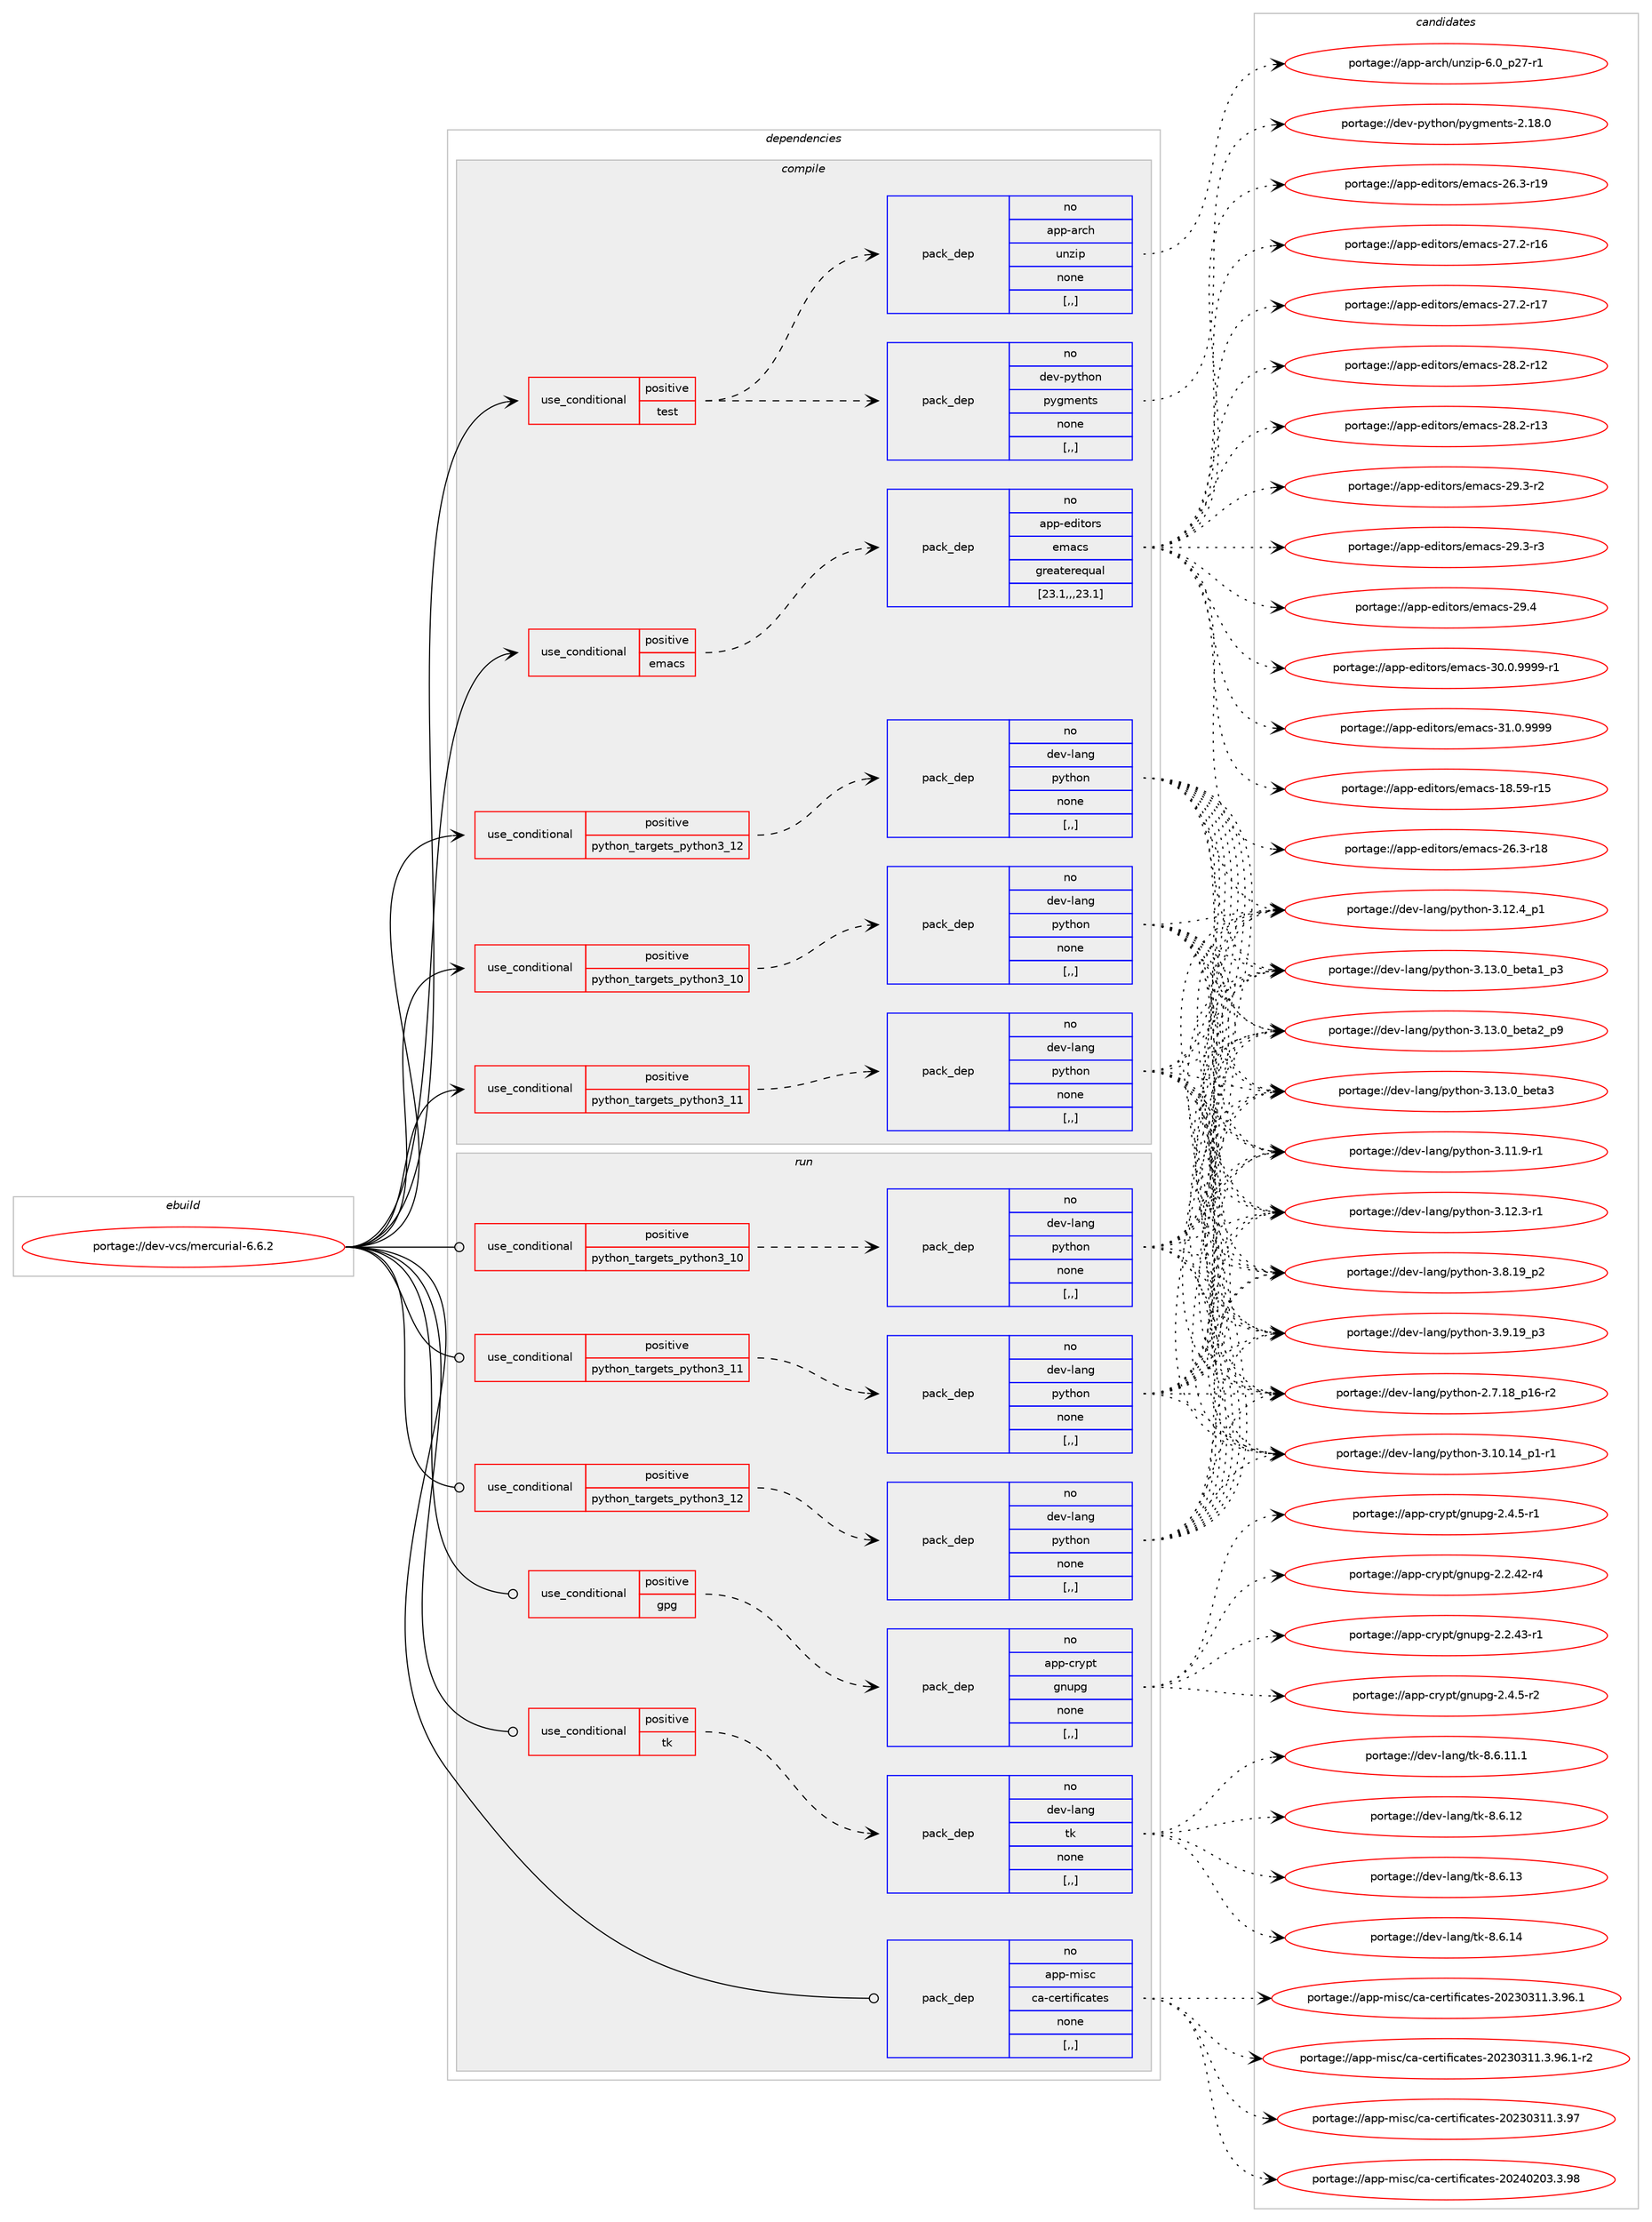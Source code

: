 digraph prolog {

# *************
# Graph options
# *************

newrank=true;
concentrate=true;
compound=true;
graph [rankdir=LR,fontname=Helvetica,fontsize=10,ranksep=1.5];#, ranksep=2.5, nodesep=0.2];
edge  [arrowhead=vee];
node  [fontname=Helvetica,fontsize=10];

# **********
# The ebuild
# **********

subgraph cluster_leftcol {
color=gray;
rank=same;
label=<<i>ebuild</i>>;
id [label="portage://dev-vcs/mercurial-6.6.2", color=red, width=4, href="../dev-vcs/mercurial-6.6.2.svg"];
}

# ****************
# The dependencies
# ****************

subgraph cluster_midcol {
color=gray;
label=<<i>dependencies</i>>;
subgraph cluster_compile {
fillcolor="#eeeeee";
style=filled;
label=<<i>compile</i>>;
subgraph cond61148 {
dependency218326 [label=<<TABLE BORDER="0" CELLBORDER="1" CELLSPACING="0" CELLPADDING="4"><TR><TD ROWSPAN="3" CELLPADDING="10">use_conditional</TD></TR><TR><TD>positive</TD></TR><TR><TD>emacs</TD></TR></TABLE>>, shape=none, color=red];
subgraph pack155734 {
dependency218327 [label=<<TABLE BORDER="0" CELLBORDER="1" CELLSPACING="0" CELLPADDING="4" WIDTH="220"><TR><TD ROWSPAN="6" CELLPADDING="30">pack_dep</TD></TR><TR><TD WIDTH="110">no</TD></TR><TR><TD>app-editors</TD></TR><TR><TD>emacs</TD></TR><TR><TD>greaterequal</TD></TR><TR><TD>[23.1,,,23.1]</TD></TR></TABLE>>, shape=none, color=blue];
}
dependency218326:e -> dependency218327:w [weight=20,style="dashed",arrowhead="vee"];
}
id:e -> dependency218326:w [weight=20,style="solid",arrowhead="vee"];
subgraph cond61149 {
dependency218328 [label=<<TABLE BORDER="0" CELLBORDER="1" CELLSPACING="0" CELLPADDING="4"><TR><TD ROWSPAN="3" CELLPADDING="10">use_conditional</TD></TR><TR><TD>positive</TD></TR><TR><TD>python_targets_python3_10</TD></TR></TABLE>>, shape=none, color=red];
subgraph pack155735 {
dependency218329 [label=<<TABLE BORDER="0" CELLBORDER="1" CELLSPACING="0" CELLPADDING="4" WIDTH="220"><TR><TD ROWSPAN="6" CELLPADDING="30">pack_dep</TD></TR><TR><TD WIDTH="110">no</TD></TR><TR><TD>dev-lang</TD></TR><TR><TD>python</TD></TR><TR><TD>none</TD></TR><TR><TD>[,,]</TD></TR></TABLE>>, shape=none, color=blue];
}
dependency218328:e -> dependency218329:w [weight=20,style="dashed",arrowhead="vee"];
}
id:e -> dependency218328:w [weight=20,style="solid",arrowhead="vee"];
subgraph cond61150 {
dependency218330 [label=<<TABLE BORDER="0" CELLBORDER="1" CELLSPACING="0" CELLPADDING="4"><TR><TD ROWSPAN="3" CELLPADDING="10">use_conditional</TD></TR><TR><TD>positive</TD></TR><TR><TD>python_targets_python3_11</TD></TR></TABLE>>, shape=none, color=red];
subgraph pack155736 {
dependency218331 [label=<<TABLE BORDER="0" CELLBORDER="1" CELLSPACING="0" CELLPADDING="4" WIDTH="220"><TR><TD ROWSPAN="6" CELLPADDING="30">pack_dep</TD></TR><TR><TD WIDTH="110">no</TD></TR><TR><TD>dev-lang</TD></TR><TR><TD>python</TD></TR><TR><TD>none</TD></TR><TR><TD>[,,]</TD></TR></TABLE>>, shape=none, color=blue];
}
dependency218330:e -> dependency218331:w [weight=20,style="dashed",arrowhead="vee"];
}
id:e -> dependency218330:w [weight=20,style="solid",arrowhead="vee"];
subgraph cond61151 {
dependency218332 [label=<<TABLE BORDER="0" CELLBORDER="1" CELLSPACING="0" CELLPADDING="4"><TR><TD ROWSPAN="3" CELLPADDING="10">use_conditional</TD></TR><TR><TD>positive</TD></TR><TR><TD>python_targets_python3_12</TD></TR></TABLE>>, shape=none, color=red];
subgraph pack155737 {
dependency218333 [label=<<TABLE BORDER="0" CELLBORDER="1" CELLSPACING="0" CELLPADDING="4" WIDTH="220"><TR><TD ROWSPAN="6" CELLPADDING="30">pack_dep</TD></TR><TR><TD WIDTH="110">no</TD></TR><TR><TD>dev-lang</TD></TR><TR><TD>python</TD></TR><TR><TD>none</TD></TR><TR><TD>[,,]</TD></TR></TABLE>>, shape=none, color=blue];
}
dependency218332:e -> dependency218333:w [weight=20,style="dashed",arrowhead="vee"];
}
id:e -> dependency218332:w [weight=20,style="solid",arrowhead="vee"];
subgraph cond61152 {
dependency218334 [label=<<TABLE BORDER="0" CELLBORDER="1" CELLSPACING="0" CELLPADDING="4"><TR><TD ROWSPAN="3" CELLPADDING="10">use_conditional</TD></TR><TR><TD>positive</TD></TR><TR><TD>test</TD></TR></TABLE>>, shape=none, color=red];
subgraph pack155738 {
dependency218335 [label=<<TABLE BORDER="0" CELLBORDER="1" CELLSPACING="0" CELLPADDING="4" WIDTH="220"><TR><TD ROWSPAN="6" CELLPADDING="30">pack_dep</TD></TR><TR><TD WIDTH="110">no</TD></TR><TR><TD>app-arch</TD></TR><TR><TD>unzip</TD></TR><TR><TD>none</TD></TR><TR><TD>[,,]</TD></TR></TABLE>>, shape=none, color=blue];
}
dependency218334:e -> dependency218335:w [weight=20,style="dashed",arrowhead="vee"];
subgraph pack155739 {
dependency218336 [label=<<TABLE BORDER="0" CELLBORDER="1" CELLSPACING="0" CELLPADDING="4" WIDTH="220"><TR><TD ROWSPAN="6" CELLPADDING="30">pack_dep</TD></TR><TR><TD WIDTH="110">no</TD></TR><TR><TD>dev-python</TD></TR><TR><TD>pygments</TD></TR><TR><TD>none</TD></TR><TR><TD>[,,]</TD></TR></TABLE>>, shape=none, color=blue];
}
dependency218334:e -> dependency218336:w [weight=20,style="dashed",arrowhead="vee"];
}
id:e -> dependency218334:w [weight=20,style="solid",arrowhead="vee"];
}
subgraph cluster_compileandrun {
fillcolor="#eeeeee";
style=filled;
label=<<i>compile and run</i>>;
}
subgraph cluster_run {
fillcolor="#eeeeee";
style=filled;
label=<<i>run</i>>;
subgraph cond61153 {
dependency218337 [label=<<TABLE BORDER="0" CELLBORDER="1" CELLSPACING="0" CELLPADDING="4"><TR><TD ROWSPAN="3" CELLPADDING="10">use_conditional</TD></TR><TR><TD>positive</TD></TR><TR><TD>gpg</TD></TR></TABLE>>, shape=none, color=red];
subgraph pack155740 {
dependency218338 [label=<<TABLE BORDER="0" CELLBORDER="1" CELLSPACING="0" CELLPADDING="4" WIDTH="220"><TR><TD ROWSPAN="6" CELLPADDING="30">pack_dep</TD></TR><TR><TD WIDTH="110">no</TD></TR><TR><TD>app-crypt</TD></TR><TR><TD>gnupg</TD></TR><TR><TD>none</TD></TR><TR><TD>[,,]</TD></TR></TABLE>>, shape=none, color=blue];
}
dependency218337:e -> dependency218338:w [weight=20,style="dashed",arrowhead="vee"];
}
id:e -> dependency218337:w [weight=20,style="solid",arrowhead="odot"];
subgraph cond61154 {
dependency218339 [label=<<TABLE BORDER="0" CELLBORDER="1" CELLSPACING="0" CELLPADDING="4"><TR><TD ROWSPAN="3" CELLPADDING="10">use_conditional</TD></TR><TR><TD>positive</TD></TR><TR><TD>python_targets_python3_10</TD></TR></TABLE>>, shape=none, color=red];
subgraph pack155741 {
dependency218340 [label=<<TABLE BORDER="0" CELLBORDER="1" CELLSPACING="0" CELLPADDING="4" WIDTH="220"><TR><TD ROWSPAN="6" CELLPADDING="30">pack_dep</TD></TR><TR><TD WIDTH="110">no</TD></TR><TR><TD>dev-lang</TD></TR><TR><TD>python</TD></TR><TR><TD>none</TD></TR><TR><TD>[,,]</TD></TR></TABLE>>, shape=none, color=blue];
}
dependency218339:e -> dependency218340:w [weight=20,style="dashed",arrowhead="vee"];
}
id:e -> dependency218339:w [weight=20,style="solid",arrowhead="odot"];
subgraph cond61155 {
dependency218341 [label=<<TABLE BORDER="0" CELLBORDER="1" CELLSPACING="0" CELLPADDING="4"><TR><TD ROWSPAN="3" CELLPADDING="10">use_conditional</TD></TR><TR><TD>positive</TD></TR><TR><TD>python_targets_python3_11</TD></TR></TABLE>>, shape=none, color=red];
subgraph pack155742 {
dependency218342 [label=<<TABLE BORDER="0" CELLBORDER="1" CELLSPACING="0" CELLPADDING="4" WIDTH="220"><TR><TD ROWSPAN="6" CELLPADDING="30">pack_dep</TD></TR><TR><TD WIDTH="110">no</TD></TR><TR><TD>dev-lang</TD></TR><TR><TD>python</TD></TR><TR><TD>none</TD></TR><TR><TD>[,,]</TD></TR></TABLE>>, shape=none, color=blue];
}
dependency218341:e -> dependency218342:w [weight=20,style="dashed",arrowhead="vee"];
}
id:e -> dependency218341:w [weight=20,style="solid",arrowhead="odot"];
subgraph cond61156 {
dependency218343 [label=<<TABLE BORDER="0" CELLBORDER="1" CELLSPACING="0" CELLPADDING="4"><TR><TD ROWSPAN="3" CELLPADDING="10">use_conditional</TD></TR><TR><TD>positive</TD></TR><TR><TD>python_targets_python3_12</TD></TR></TABLE>>, shape=none, color=red];
subgraph pack155743 {
dependency218344 [label=<<TABLE BORDER="0" CELLBORDER="1" CELLSPACING="0" CELLPADDING="4" WIDTH="220"><TR><TD ROWSPAN="6" CELLPADDING="30">pack_dep</TD></TR><TR><TD WIDTH="110">no</TD></TR><TR><TD>dev-lang</TD></TR><TR><TD>python</TD></TR><TR><TD>none</TD></TR><TR><TD>[,,]</TD></TR></TABLE>>, shape=none, color=blue];
}
dependency218343:e -> dependency218344:w [weight=20,style="dashed",arrowhead="vee"];
}
id:e -> dependency218343:w [weight=20,style="solid",arrowhead="odot"];
subgraph cond61157 {
dependency218345 [label=<<TABLE BORDER="0" CELLBORDER="1" CELLSPACING="0" CELLPADDING="4"><TR><TD ROWSPAN="3" CELLPADDING="10">use_conditional</TD></TR><TR><TD>positive</TD></TR><TR><TD>tk</TD></TR></TABLE>>, shape=none, color=red];
subgraph pack155744 {
dependency218346 [label=<<TABLE BORDER="0" CELLBORDER="1" CELLSPACING="0" CELLPADDING="4" WIDTH="220"><TR><TD ROWSPAN="6" CELLPADDING="30">pack_dep</TD></TR><TR><TD WIDTH="110">no</TD></TR><TR><TD>dev-lang</TD></TR><TR><TD>tk</TD></TR><TR><TD>none</TD></TR><TR><TD>[,,]</TD></TR></TABLE>>, shape=none, color=blue];
}
dependency218345:e -> dependency218346:w [weight=20,style="dashed",arrowhead="vee"];
}
id:e -> dependency218345:w [weight=20,style="solid",arrowhead="odot"];
subgraph pack155745 {
dependency218347 [label=<<TABLE BORDER="0" CELLBORDER="1" CELLSPACING="0" CELLPADDING="4" WIDTH="220"><TR><TD ROWSPAN="6" CELLPADDING="30">pack_dep</TD></TR><TR><TD WIDTH="110">no</TD></TR><TR><TD>app-misc</TD></TR><TR><TD>ca-certificates</TD></TR><TR><TD>none</TD></TR><TR><TD>[,,]</TD></TR></TABLE>>, shape=none, color=blue];
}
id:e -> dependency218347:w [weight=20,style="solid",arrowhead="odot"];
}
}

# **************
# The candidates
# **************

subgraph cluster_choices {
rank=same;
color=gray;
label=<<i>candidates</i>>;

subgraph choice155734 {
color=black;
nodesep=1;
choice9711211245101100105116111114115471011099799115454956465357451144953 [label="portage://app-editors/emacs-18.59-r15", color=red, width=4,href="../app-editors/emacs-18.59-r15.svg"];
choice97112112451011001051161111141154710110997991154550544651451144956 [label="portage://app-editors/emacs-26.3-r18", color=red, width=4,href="../app-editors/emacs-26.3-r18.svg"];
choice97112112451011001051161111141154710110997991154550544651451144957 [label="portage://app-editors/emacs-26.3-r19", color=red, width=4,href="../app-editors/emacs-26.3-r19.svg"];
choice97112112451011001051161111141154710110997991154550554650451144954 [label="portage://app-editors/emacs-27.2-r16", color=red, width=4,href="../app-editors/emacs-27.2-r16.svg"];
choice97112112451011001051161111141154710110997991154550554650451144955 [label="portage://app-editors/emacs-27.2-r17", color=red, width=4,href="../app-editors/emacs-27.2-r17.svg"];
choice97112112451011001051161111141154710110997991154550564650451144950 [label="portage://app-editors/emacs-28.2-r12", color=red, width=4,href="../app-editors/emacs-28.2-r12.svg"];
choice97112112451011001051161111141154710110997991154550564650451144951 [label="portage://app-editors/emacs-28.2-r13", color=red, width=4,href="../app-editors/emacs-28.2-r13.svg"];
choice971121124510110010511611111411547101109979911545505746514511450 [label="portage://app-editors/emacs-29.3-r2", color=red, width=4,href="../app-editors/emacs-29.3-r2.svg"];
choice971121124510110010511611111411547101109979911545505746514511451 [label="portage://app-editors/emacs-29.3-r3", color=red, width=4,href="../app-editors/emacs-29.3-r3.svg"];
choice97112112451011001051161111141154710110997991154550574652 [label="portage://app-editors/emacs-29.4", color=red, width=4,href="../app-editors/emacs-29.4.svg"];
choice9711211245101100105116111114115471011099799115455148464846575757574511449 [label="portage://app-editors/emacs-30.0.9999-r1", color=red, width=4,href="../app-editors/emacs-30.0.9999-r1.svg"];
choice971121124510110010511611111411547101109979911545514946484657575757 [label="portage://app-editors/emacs-31.0.9999", color=red, width=4,href="../app-editors/emacs-31.0.9999.svg"];
dependency218327:e -> choice9711211245101100105116111114115471011099799115454956465357451144953:w [style=dotted,weight="100"];
dependency218327:e -> choice97112112451011001051161111141154710110997991154550544651451144956:w [style=dotted,weight="100"];
dependency218327:e -> choice97112112451011001051161111141154710110997991154550544651451144957:w [style=dotted,weight="100"];
dependency218327:e -> choice97112112451011001051161111141154710110997991154550554650451144954:w [style=dotted,weight="100"];
dependency218327:e -> choice97112112451011001051161111141154710110997991154550554650451144955:w [style=dotted,weight="100"];
dependency218327:e -> choice97112112451011001051161111141154710110997991154550564650451144950:w [style=dotted,weight="100"];
dependency218327:e -> choice97112112451011001051161111141154710110997991154550564650451144951:w [style=dotted,weight="100"];
dependency218327:e -> choice971121124510110010511611111411547101109979911545505746514511450:w [style=dotted,weight="100"];
dependency218327:e -> choice971121124510110010511611111411547101109979911545505746514511451:w [style=dotted,weight="100"];
dependency218327:e -> choice97112112451011001051161111141154710110997991154550574652:w [style=dotted,weight="100"];
dependency218327:e -> choice9711211245101100105116111114115471011099799115455148464846575757574511449:w [style=dotted,weight="100"];
dependency218327:e -> choice971121124510110010511611111411547101109979911545514946484657575757:w [style=dotted,weight="100"];
}
subgraph choice155735 {
color=black;
nodesep=1;
choice100101118451089711010347112121116104111110455046554649569511249544511450 [label="portage://dev-lang/python-2.7.18_p16-r2", color=red, width=4,href="../dev-lang/python-2.7.18_p16-r2.svg"];
choice100101118451089711010347112121116104111110455146494846495295112494511449 [label="portage://dev-lang/python-3.10.14_p1-r1", color=red, width=4,href="../dev-lang/python-3.10.14_p1-r1.svg"];
choice100101118451089711010347112121116104111110455146494946574511449 [label="portage://dev-lang/python-3.11.9-r1", color=red, width=4,href="../dev-lang/python-3.11.9-r1.svg"];
choice100101118451089711010347112121116104111110455146495046514511449 [label="portage://dev-lang/python-3.12.3-r1", color=red, width=4,href="../dev-lang/python-3.12.3-r1.svg"];
choice100101118451089711010347112121116104111110455146495046529511249 [label="portage://dev-lang/python-3.12.4_p1", color=red, width=4,href="../dev-lang/python-3.12.4_p1.svg"];
choice10010111845108971101034711212111610411111045514649514648959810111697499511251 [label="portage://dev-lang/python-3.13.0_beta1_p3", color=red, width=4,href="../dev-lang/python-3.13.0_beta1_p3.svg"];
choice10010111845108971101034711212111610411111045514649514648959810111697509511257 [label="portage://dev-lang/python-3.13.0_beta2_p9", color=red, width=4,href="../dev-lang/python-3.13.0_beta2_p9.svg"];
choice1001011184510897110103471121211161041111104551464951464895981011169751 [label="portage://dev-lang/python-3.13.0_beta3", color=red, width=4,href="../dev-lang/python-3.13.0_beta3.svg"];
choice100101118451089711010347112121116104111110455146564649579511250 [label="portage://dev-lang/python-3.8.19_p2", color=red, width=4,href="../dev-lang/python-3.8.19_p2.svg"];
choice100101118451089711010347112121116104111110455146574649579511251 [label="portage://dev-lang/python-3.9.19_p3", color=red, width=4,href="../dev-lang/python-3.9.19_p3.svg"];
dependency218329:e -> choice100101118451089711010347112121116104111110455046554649569511249544511450:w [style=dotted,weight="100"];
dependency218329:e -> choice100101118451089711010347112121116104111110455146494846495295112494511449:w [style=dotted,weight="100"];
dependency218329:e -> choice100101118451089711010347112121116104111110455146494946574511449:w [style=dotted,weight="100"];
dependency218329:e -> choice100101118451089711010347112121116104111110455146495046514511449:w [style=dotted,weight="100"];
dependency218329:e -> choice100101118451089711010347112121116104111110455146495046529511249:w [style=dotted,weight="100"];
dependency218329:e -> choice10010111845108971101034711212111610411111045514649514648959810111697499511251:w [style=dotted,weight="100"];
dependency218329:e -> choice10010111845108971101034711212111610411111045514649514648959810111697509511257:w [style=dotted,weight="100"];
dependency218329:e -> choice1001011184510897110103471121211161041111104551464951464895981011169751:w [style=dotted,weight="100"];
dependency218329:e -> choice100101118451089711010347112121116104111110455146564649579511250:w [style=dotted,weight="100"];
dependency218329:e -> choice100101118451089711010347112121116104111110455146574649579511251:w [style=dotted,weight="100"];
}
subgraph choice155736 {
color=black;
nodesep=1;
choice100101118451089711010347112121116104111110455046554649569511249544511450 [label="portage://dev-lang/python-2.7.18_p16-r2", color=red, width=4,href="../dev-lang/python-2.7.18_p16-r2.svg"];
choice100101118451089711010347112121116104111110455146494846495295112494511449 [label="portage://dev-lang/python-3.10.14_p1-r1", color=red, width=4,href="../dev-lang/python-3.10.14_p1-r1.svg"];
choice100101118451089711010347112121116104111110455146494946574511449 [label="portage://dev-lang/python-3.11.9-r1", color=red, width=4,href="../dev-lang/python-3.11.9-r1.svg"];
choice100101118451089711010347112121116104111110455146495046514511449 [label="portage://dev-lang/python-3.12.3-r1", color=red, width=4,href="../dev-lang/python-3.12.3-r1.svg"];
choice100101118451089711010347112121116104111110455146495046529511249 [label="portage://dev-lang/python-3.12.4_p1", color=red, width=4,href="../dev-lang/python-3.12.4_p1.svg"];
choice10010111845108971101034711212111610411111045514649514648959810111697499511251 [label="portage://dev-lang/python-3.13.0_beta1_p3", color=red, width=4,href="../dev-lang/python-3.13.0_beta1_p3.svg"];
choice10010111845108971101034711212111610411111045514649514648959810111697509511257 [label="portage://dev-lang/python-3.13.0_beta2_p9", color=red, width=4,href="../dev-lang/python-3.13.0_beta2_p9.svg"];
choice1001011184510897110103471121211161041111104551464951464895981011169751 [label="portage://dev-lang/python-3.13.0_beta3", color=red, width=4,href="../dev-lang/python-3.13.0_beta3.svg"];
choice100101118451089711010347112121116104111110455146564649579511250 [label="portage://dev-lang/python-3.8.19_p2", color=red, width=4,href="../dev-lang/python-3.8.19_p2.svg"];
choice100101118451089711010347112121116104111110455146574649579511251 [label="portage://dev-lang/python-3.9.19_p3", color=red, width=4,href="../dev-lang/python-3.9.19_p3.svg"];
dependency218331:e -> choice100101118451089711010347112121116104111110455046554649569511249544511450:w [style=dotted,weight="100"];
dependency218331:e -> choice100101118451089711010347112121116104111110455146494846495295112494511449:w [style=dotted,weight="100"];
dependency218331:e -> choice100101118451089711010347112121116104111110455146494946574511449:w [style=dotted,weight="100"];
dependency218331:e -> choice100101118451089711010347112121116104111110455146495046514511449:w [style=dotted,weight="100"];
dependency218331:e -> choice100101118451089711010347112121116104111110455146495046529511249:w [style=dotted,weight="100"];
dependency218331:e -> choice10010111845108971101034711212111610411111045514649514648959810111697499511251:w [style=dotted,weight="100"];
dependency218331:e -> choice10010111845108971101034711212111610411111045514649514648959810111697509511257:w [style=dotted,weight="100"];
dependency218331:e -> choice1001011184510897110103471121211161041111104551464951464895981011169751:w [style=dotted,weight="100"];
dependency218331:e -> choice100101118451089711010347112121116104111110455146564649579511250:w [style=dotted,weight="100"];
dependency218331:e -> choice100101118451089711010347112121116104111110455146574649579511251:w [style=dotted,weight="100"];
}
subgraph choice155737 {
color=black;
nodesep=1;
choice100101118451089711010347112121116104111110455046554649569511249544511450 [label="portage://dev-lang/python-2.7.18_p16-r2", color=red, width=4,href="../dev-lang/python-2.7.18_p16-r2.svg"];
choice100101118451089711010347112121116104111110455146494846495295112494511449 [label="portage://dev-lang/python-3.10.14_p1-r1", color=red, width=4,href="../dev-lang/python-3.10.14_p1-r1.svg"];
choice100101118451089711010347112121116104111110455146494946574511449 [label="portage://dev-lang/python-3.11.9-r1", color=red, width=4,href="../dev-lang/python-3.11.9-r1.svg"];
choice100101118451089711010347112121116104111110455146495046514511449 [label="portage://dev-lang/python-3.12.3-r1", color=red, width=4,href="../dev-lang/python-3.12.3-r1.svg"];
choice100101118451089711010347112121116104111110455146495046529511249 [label="portage://dev-lang/python-3.12.4_p1", color=red, width=4,href="../dev-lang/python-3.12.4_p1.svg"];
choice10010111845108971101034711212111610411111045514649514648959810111697499511251 [label="portage://dev-lang/python-3.13.0_beta1_p3", color=red, width=4,href="../dev-lang/python-3.13.0_beta1_p3.svg"];
choice10010111845108971101034711212111610411111045514649514648959810111697509511257 [label="portage://dev-lang/python-3.13.0_beta2_p9", color=red, width=4,href="../dev-lang/python-3.13.0_beta2_p9.svg"];
choice1001011184510897110103471121211161041111104551464951464895981011169751 [label="portage://dev-lang/python-3.13.0_beta3", color=red, width=4,href="../dev-lang/python-3.13.0_beta3.svg"];
choice100101118451089711010347112121116104111110455146564649579511250 [label="portage://dev-lang/python-3.8.19_p2", color=red, width=4,href="../dev-lang/python-3.8.19_p2.svg"];
choice100101118451089711010347112121116104111110455146574649579511251 [label="portage://dev-lang/python-3.9.19_p3", color=red, width=4,href="../dev-lang/python-3.9.19_p3.svg"];
dependency218333:e -> choice100101118451089711010347112121116104111110455046554649569511249544511450:w [style=dotted,weight="100"];
dependency218333:e -> choice100101118451089711010347112121116104111110455146494846495295112494511449:w [style=dotted,weight="100"];
dependency218333:e -> choice100101118451089711010347112121116104111110455146494946574511449:w [style=dotted,weight="100"];
dependency218333:e -> choice100101118451089711010347112121116104111110455146495046514511449:w [style=dotted,weight="100"];
dependency218333:e -> choice100101118451089711010347112121116104111110455146495046529511249:w [style=dotted,weight="100"];
dependency218333:e -> choice10010111845108971101034711212111610411111045514649514648959810111697499511251:w [style=dotted,weight="100"];
dependency218333:e -> choice10010111845108971101034711212111610411111045514649514648959810111697509511257:w [style=dotted,weight="100"];
dependency218333:e -> choice1001011184510897110103471121211161041111104551464951464895981011169751:w [style=dotted,weight="100"];
dependency218333:e -> choice100101118451089711010347112121116104111110455146564649579511250:w [style=dotted,weight="100"];
dependency218333:e -> choice100101118451089711010347112121116104111110455146574649579511251:w [style=dotted,weight="100"];
}
subgraph choice155738 {
color=black;
nodesep=1;
choice9711211245971149910447117110122105112455446489511250554511449 [label="portage://app-arch/unzip-6.0_p27-r1", color=red, width=4,href="../app-arch/unzip-6.0_p27-r1.svg"];
dependency218335:e -> choice9711211245971149910447117110122105112455446489511250554511449:w [style=dotted,weight="100"];
}
subgraph choice155739 {
color=black;
nodesep=1;
choice100101118451121211161041111104711212110310910111011611545504649564648 [label="portage://dev-python/pygments-2.18.0", color=red, width=4,href="../dev-python/pygments-2.18.0.svg"];
dependency218336:e -> choice100101118451121211161041111104711212110310910111011611545504649564648:w [style=dotted,weight="100"];
}
subgraph choice155740 {
color=black;
nodesep=1;
choice97112112459911412111211647103110117112103455046504652504511452 [label="portage://app-crypt/gnupg-2.2.42-r4", color=red, width=4,href="../app-crypt/gnupg-2.2.42-r4.svg"];
choice97112112459911412111211647103110117112103455046504652514511449 [label="portage://app-crypt/gnupg-2.2.43-r1", color=red, width=4,href="../app-crypt/gnupg-2.2.43-r1.svg"];
choice971121124599114121112116471031101171121034550465246534511449 [label="portage://app-crypt/gnupg-2.4.5-r1", color=red, width=4,href="../app-crypt/gnupg-2.4.5-r1.svg"];
choice971121124599114121112116471031101171121034550465246534511450 [label="portage://app-crypt/gnupg-2.4.5-r2", color=red, width=4,href="../app-crypt/gnupg-2.4.5-r2.svg"];
dependency218338:e -> choice97112112459911412111211647103110117112103455046504652504511452:w [style=dotted,weight="100"];
dependency218338:e -> choice97112112459911412111211647103110117112103455046504652514511449:w [style=dotted,weight="100"];
dependency218338:e -> choice971121124599114121112116471031101171121034550465246534511449:w [style=dotted,weight="100"];
dependency218338:e -> choice971121124599114121112116471031101171121034550465246534511450:w [style=dotted,weight="100"];
}
subgraph choice155741 {
color=black;
nodesep=1;
choice100101118451089711010347112121116104111110455046554649569511249544511450 [label="portage://dev-lang/python-2.7.18_p16-r2", color=red, width=4,href="../dev-lang/python-2.7.18_p16-r2.svg"];
choice100101118451089711010347112121116104111110455146494846495295112494511449 [label="portage://dev-lang/python-3.10.14_p1-r1", color=red, width=4,href="../dev-lang/python-3.10.14_p1-r1.svg"];
choice100101118451089711010347112121116104111110455146494946574511449 [label="portage://dev-lang/python-3.11.9-r1", color=red, width=4,href="../dev-lang/python-3.11.9-r1.svg"];
choice100101118451089711010347112121116104111110455146495046514511449 [label="portage://dev-lang/python-3.12.3-r1", color=red, width=4,href="../dev-lang/python-3.12.3-r1.svg"];
choice100101118451089711010347112121116104111110455146495046529511249 [label="portage://dev-lang/python-3.12.4_p1", color=red, width=4,href="../dev-lang/python-3.12.4_p1.svg"];
choice10010111845108971101034711212111610411111045514649514648959810111697499511251 [label="portage://dev-lang/python-3.13.0_beta1_p3", color=red, width=4,href="../dev-lang/python-3.13.0_beta1_p3.svg"];
choice10010111845108971101034711212111610411111045514649514648959810111697509511257 [label="portage://dev-lang/python-3.13.0_beta2_p9", color=red, width=4,href="../dev-lang/python-3.13.0_beta2_p9.svg"];
choice1001011184510897110103471121211161041111104551464951464895981011169751 [label="portage://dev-lang/python-3.13.0_beta3", color=red, width=4,href="../dev-lang/python-3.13.0_beta3.svg"];
choice100101118451089711010347112121116104111110455146564649579511250 [label="portage://dev-lang/python-3.8.19_p2", color=red, width=4,href="../dev-lang/python-3.8.19_p2.svg"];
choice100101118451089711010347112121116104111110455146574649579511251 [label="portage://dev-lang/python-3.9.19_p3", color=red, width=4,href="../dev-lang/python-3.9.19_p3.svg"];
dependency218340:e -> choice100101118451089711010347112121116104111110455046554649569511249544511450:w [style=dotted,weight="100"];
dependency218340:e -> choice100101118451089711010347112121116104111110455146494846495295112494511449:w [style=dotted,weight="100"];
dependency218340:e -> choice100101118451089711010347112121116104111110455146494946574511449:w [style=dotted,weight="100"];
dependency218340:e -> choice100101118451089711010347112121116104111110455146495046514511449:w [style=dotted,weight="100"];
dependency218340:e -> choice100101118451089711010347112121116104111110455146495046529511249:w [style=dotted,weight="100"];
dependency218340:e -> choice10010111845108971101034711212111610411111045514649514648959810111697499511251:w [style=dotted,weight="100"];
dependency218340:e -> choice10010111845108971101034711212111610411111045514649514648959810111697509511257:w [style=dotted,weight="100"];
dependency218340:e -> choice1001011184510897110103471121211161041111104551464951464895981011169751:w [style=dotted,weight="100"];
dependency218340:e -> choice100101118451089711010347112121116104111110455146564649579511250:w [style=dotted,weight="100"];
dependency218340:e -> choice100101118451089711010347112121116104111110455146574649579511251:w [style=dotted,weight="100"];
}
subgraph choice155742 {
color=black;
nodesep=1;
choice100101118451089711010347112121116104111110455046554649569511249544511450 [label="portage://dev-lang/python-2.7.18_p16-r2", color=red, width=4,href="../dev-lang/python-2.7.18_p16-r2.svg"];
choice100101118451089711010347112121116104111110455146494846495295112494511449 [label="portage://dev-lang/python-3.10.14_p1-r1", color=red, width=4,href="../dev-lang/python-3.10.14_p1-r1.svg"];
choice100101118451089711010347112121116104111110455146494946574511449 [label="portage://dev-lang/python-3.11.9-r1", color=red, width=4,href="../dev-lang/python-3.11.9-r1.svg"];
choice100101118451089711010347112121116104111110455146495046514511449 [label="portage://dev-lang/python-3.12.3-r1", color=red, width=4,href="../dev-lang/python-3.12.3-r1.svg"];
choice100101118451089711010347112121116104111110455146495046529511249 [label="portage://dev-lang/python-3.12.4_p1", color=red, width=4,href="../dev-lang/python-3.12.4_p1.svg"];
choice10010111845108971101034711212111610411111045514649514648959810111697499511251 [label="portage://dev-lang/python-3.13.0_beta1_p3", color=red, width=4,href="../dev-lang/python-3.13.0_beta1_p3.svg"];
choice10010111845108971101034711212111610411111045514649514648959810111697509511257 [label="portage://dev-lang/python-3.13.0_beta2_p9", color=red, width=4,href="../dev-lang/python-3.13.0_beta2_p9.svg"];
choice1001011184510897110103471121211161041111104551464951464895981011169751 [label="portage://dev-lang/python-3.13.0_beta3", color=red, width=4,href="../dev-lang/python-3.13.0_beta3.svg"];
choice100101118451089711010347112121116104111110455146564649579511250 [label="portage://dev-lang/python-3.8.19_p2", color=red, width=4,href="../dev-lang/python-3.8.19_p2.svg"];
choice100101118451089711010347112121116104111110455146574649579511251 [label="portage://dev-lang/python-3.9.19_p3", color=red, width=4,href="../dev-lang/python-3.9.19_p3.svg"];
dependency218342:e -> choice100101118451089711010347112121116104111110455046554649569511249544511450:w [style=dotted,weight="100"];
dependency218342:e -> choice100101118451089711010347112121116104111110455146494846495295112494511449:w [style=dotted,weight="100"];
dependency218342:e -> choice100101118451089711010347112121116104111110455146494946574511449:w [style=dotted,weight="100"];
dependency218342:e -> choice100101118451089711010347112121116104111110455146495046514511449:w [style=dotted,weight="100"];
dependency218342:e -> choice100101118451089711010347112121116104111110455146495046529511249:w [style=dotted,weight="100"];
dependency218342:e -> choice10010111845108971101034711212111610411111045514649514648959810111697499511251:w [style=dotted,weight="100"];
dependency218342:e -> choice10010111845108971101034711212111610411111045514649514648959810111697509511257:w [style=dotted,weight="100"];
dependency218342:e -> choice1001011184510897110103471121211161041111104551464951464895981011169751:w [style=dotted,weight="100"];
dependency218342:e -> choice100101118451089711010347112121116104111110455146564649579511250:w [style=dotted,weight="100"];
dependency218342:e -> choice100101118451089711010347112121116104111110455146574649579511251:w [style=dotted,weight="100"];
}
subgraph choice155743 {
color=black;
nodesep=1;
choice100101118451089711010347112121116104111110455046554649569511249544511450 [label="portage://dev-lang/python-2.7.18_p16-r2", color=red, width=4,href="../dev-lang/python-2.7.18_p16-r2.svg"];
choice100101118451089711010347112121116104111110455146494846495295112494511449 [label="portage://dev-lang/python-3.10.14_p1-r1", color=red, width=4,href="../dev-lang/python-3.10.14_p1-r1.svg"];
choice100101118451089711010347112121116104111110455146494946574511449 [label="portage://dev-lang/python-3.11.9-r1", color=red, width=4,href="../dev-lang/python-3.11.9-r1.svg"];
choice100101118451089711010347112121116104111110455146495046514511449 [label="portage://dev-lang/python-3.12.3-r1", color=red, width=4,href="../dev-lang/python-3.12.3-r1.svg"];
choice100101118451089711010347112121116104111110455146495046529511249 [label="portage://dev-lang/python-3.12.4_p1", color=red, width=4,href="../dev-lang/python-3.12.4_p1.svg"];
choice10010111845108971101034711212111610411111045514649514648959810111697499511251 [label="portage://dev-lang/python-3.13.0_beta1_p3", color=red, width=4,href="../dev-lang/python-3.13.0_beta1_p3.svg"];
choice10010111845108971101034711212111610411111045514649514648959810111697509511257 [label="portage://dev-lang/python-3.13.0_beta2_p9", color=red, width=4,href="../dev-lang/python-3.13.0_beta2_p9.svg"];
choice1001011184510897110103471121211161041111104551464951464895981011169751 [label="portage://dev-lang/python-3.13.0_beta3", color=red, width=4,href="../dev-lang/python-3.13.0_beta3.svg"];
choice100101118451089711010347112121116104111110455146564649579511250 [label="portage://dev-lang/python-3.8.19_p2", color=red, width=4,href="../dev-lang/python-3.8.19_p2.svg"];
choice100101118451089711010347112121116104111110455146574649579511251 [label="portage://dev-lang/python-3.9.19_p3", color=red, width=4,href="../dev-lang/python-3.9.19_p3.svg"];
dependency218344:e -> choice100101118451089711010347112121116104111110455046554649569511249544511450:w [style=dotted,weight="100"];
dependency218344:e -> choice100101118451089711010347112121116104111110455146494846495295112494511449:w [style=dotted,weight="100"];
dependency218344:e -> choice100101118451089711010347112121116104111110455146494946574511449:w [style=dotted,weight="100"];
dependency218344:e -> choice100101118451089711010347112121116104111110455146495046514511449:w [style=dotted,weight="100"];
dependency218344:e -> choice100101118451089711010347112121116104111110455146495046529511249:w [style=dotted,weight="100"];
dependency218344:e -> choice10010111845108971101034711212111610411111045514649514648959810111697499511251:w [style=dotted,weight="100"];
dependency218344:e -> choice10010111845108971101034711212111610411111045514649514648959810111697509511257:w [style=dotted,weight="100"];
dependency218344:e -> choice1001011184510897110103471121211161041111104551464951464895981011169751:w [style=dotted,weight="100"];
dependency218344:e -> choice100101118451089711010347112121116104111110455146564649579511250:w [style=dotted,weight="100"];
dependency218344:e -> choice100101118451089711010347112121116104111110455146574649579511251:w [style=dotted,weight="100"];
}
subgraph choice155744 {
color=black;
nodesep=1;
choice100101118451089711010347116107455646544649494649 [label="portage://dev-lang/tk-8.6.11.1", color=red, width=4,href="../dev-lang/tk-8.6.11.1.svg"];
choice10010111845108971101034711610745564654464950 [label="portage://dev-lang/tk-8.6.12", color=red, width=4,href="../dev-lang/tk-8.6.12.svg"];
choice10010111845108971101034711610745564654464951 [label="portage://dev-lang/tk-8.6.13", color=red, width=4,href="../dev-lang/tk-8.6.13.svg"];
choice10010111845108971101034711610745564654464952 [label="portage://dev-lang/tk-8.6.14", color=red, width=4,href="../dev-lang/tk-8.6.14.svg"];
dependency218346:e -> choice100101118451089711010347116107455646544649494649:w [style=dotted,weight="100"];
dependency218346:e -> choice10010111845108971101034711610745564654464950:w [style=dotted,weight="100"];
dependency218346:e -> choice10010111845108971101034711610745564654464951:w [style=dotted,weight="100"];
dependency218346:e -> choice10010111845108971101034711610745564654464952:w [style=dotted,weight="100"];
}
subgraph choice155745 {
color=black;
nodesep=1;
choice9711211245109105115994799974599101114116105102105999711610111545504850514851494946514657544649 [label="portage://app-misc/ca-certificates-20230311.3.96.1", color=red, width=4,href="../app-misc/ca-certificates-20230311.3.96.1.svg"];
choice97112112451091051159947999745991011141161051021059997116101115455048505148514949465146575446494511450 [label="portage://app-misc/ca-certificates-20230311.3.96.1-r2", color=red, width=4,href="../app-misc/ca-certificates-20230311.3.96.1-r2.svg"];
choice971121124510910511599479997459910111411610510210599971161011154550485051485149494651465755 [label="portage://app-misc/ca-certificates-20230311.3.97", color=red, width=4,href="../app-misc/ca-certificates-20230311.3.97.svg"];
choice971121124510910511599479997459910111411610510210599971161011154550485052485048514651465756 [label="portage://app-misc/ca-certificates-20240203.3.98", color=red, width=4,href="../app-misc/ca-certificates-20240203.3.98.svg"];
dependency218347:e -> choice9711211245109105115994799974599101114116105102105999711610111545504850514851494946514657544649:w [style=dotted,weight="100"];
dependency218347:e -> choice97112112451091051159947999745991011141161051021059997116101115455048505148514949465146575446494511450:w [style=dotted,weight="100"];
dependency218347:e -> choice971121124510910511599479997459910111411610510210599971161011154550485051485149494651465755:w [style=dotted,weight="100"];
dependency218347:e -> choice971121124510910511599479997459910111411610510210599971161011154550485052485048514651465756:w [style=dotted,weight="100"];
}
}

}
